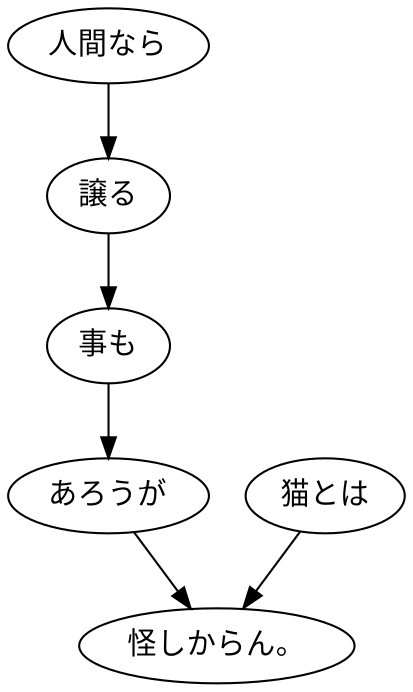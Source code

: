 digraph graph2287 {
	node0 [label="人間なら"];
	node1 [label="譲る"];
	node2 [label="事も"];
	node3 [label="あろうが"];
	node4 [label="猫とは"];
	node5 [label="怪しからん。"];
	node0 -> node1;
	node1 -> node2;
	node2 -> node3;
	node3 -> node5;
	node4 -> node5;
}
